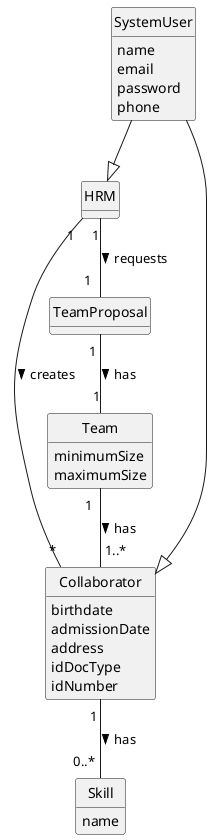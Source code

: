 @startuml
skinparam monochrome true
skinparam packageStyle rectangle
skinparam shadowing false


skinparam classAttributeIconSize 0

hide circle
hide methods

class HRM {

}

class SystemUser {
    name
    email
    password
    phone

}

class Collaborator {
        birthdate
                       admissionDate
                       address
                       idDocType
                       idNumber
}

class TeamProposal {
}

class Team {
minimumSize
maximumSize

}

class Skill {
    name
}

HRM "1 " -- "*" Collaborator : creates >
HRM "1" -- "1  " TeamProposal : requests >
TeamProposal "1 " --"1" Team: has >
Team "1  " -- "1..*                  " Collaborator: has >
Collaborator "1 " -- "0..* " Skill : has >
SystemUser --|> HRM
SystemUser --|> Collaborator

@enduml
